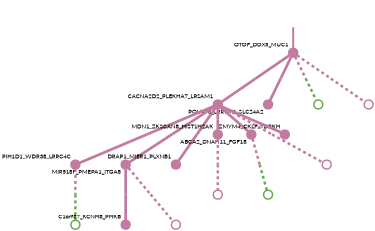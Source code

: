 strict digraph  {
graph[splines=false]; nodesep=0.7; rankdir=TB; ranksep=0.6; forcelabels=true; dpi=600; size=2.5;
0 [color="#c27ba0ff", fillcolor="#c27ba0ff", fixedsize=true, fontname=Lato, fontsize="12pt", height="0.25", label="", penwidth=3, shape=circle, style=filled, xlabel=OTOF_DDX5_MUC1];
2 [color="#c27ba0ff", fillcolor="#c27ba0ff", fixedsize=true, fontname=Lato, fontsize="12pt", height="0.25", label="", penwidth=3, shape=circle, style=filled, xlabel=CACNA2D2_PLEKHA7_LRSAM1];
6 [color="#c27ba0ff", fillcolor="#c27ba0ff", fixedsize=true, fontname=Lato, fontsize="12pt", height="0.25", label="", penwidth=3, shape=circle, style=filled, xlabel=POU4F3_LRRTM1_SLC24A2];
10 [color="#6aa84fff", fillcolor="#6aa84fff", fixedsize=true, fontname=Lato, fontsize="12pt", height="0.25", label="", penwidth=3, shape=circle, style=solid, xlabel=""];
13 [color="#c27ba0ff", fillcolor="#c27ba0ff", fixedsize=true, fontname=Lato, fontsize="12pt", height="0.25", label="", penwidth=3, shape=circle, style=solid, xlabel=""];
1 [color="#c27ba0ff", fillcolor="#c27ba0ff", fixedsize=true, fontname=Lato, fontsize="12pt", height="0.25", label="", penwidth=3, shape=circle, style=filled, xlabel=PIH1D1_WDR38_LRRC4C];
11 [color="#6aa84fff", fillcolor="#6aa84fff", fixedsize=true, fontname=Lato, fontsize="12pt", height="0.25", label="", penwidth=3, shape=circle, style=solid, xlabel=""];
3 [color="#c27ba0ff", fillcolor="#c27ba0ff", fixedsize=true, fontname=Lato, fontsize="12pt", height="0.25", label="", penwidth=3, shape=circle, style=filled, xlabel=MIR518F_PMEPA1_ITGA8];
4 [color="#c27ba0ff", fillcolor="#c27ba0ff", fixedsize=true, fontname=Lato, fontsize="12pt", height="0.25", label="", penwidth=3, shape=circle, style=filled, xlabel=DRAP1_MIER1_PLXNB1];
7 [color="#c27ba0ff", fillcolor="#c27ba0ff", fixedsize=true, fontname=Lato, fontsize="12pt", height="0.25", label="", penwidth=3, shape=circle, style=filled, xlabel=MDN1_ZKSCAN8_HIST1H2AK];
8 [color="#c27ba0ff", fillcolor="#c27ba0ff", fixedsize=true, fontname=Lato, fontsize="12pt", height="0.25", label="", penwidth=3, shape=circle, style=filled, xlabel=ABCA2_DNAH11_FGF18];
9 [color="#c27ba0ff", fillcolor="#c27ba0ff", fixedsize=true, fontname=Lato, fontsize="12pt", height="0.25", label="", penwidth=3, shape=circle, style=filled, xlabel=ZMYM4_CKLF_TDRKH];
14 [color="#c27ba0ff", fillcolor="#c27ba0ff", fixedsize=true, fontname=Lato, fontsize="12pt", height="0.25", label="", penwidth=3, shape=circle, style=solid, xlabel=""];
5 [color="#c27ba0ff", fillcolor="#c27ba0ff", fixedsize=true, fontname=Lato, fontsize="12pt", height="0.25", label="", penwidth=3, shape=circle, style=filled, xlabel=C1orf87_KCNH8_PHKB];
15 [color="#c27ba0ff", fillcolor="#c27ba0ff", fixedsize=true, fontname=Lato, fontsize="12pt", height="0.25", label="", penwidth=3, shape=circle, style=solid, xlabel=""];
16 [color="#c27ba0ff", fillcolor="#c27ba0ff", fixedsize=true, fontname=Lato, fontsize="12pt", height="0.25", label="", penwidth=3, shape=circle, style=solid, xlabel=""];
12 [color="#6aa84fff", fillcolor="#6aa84fff", fixedsize=true, fontname=Lato, fontsize="12pt", height="0.25", label="", penwidth=3, shape=circle, style=solid, xlabel=""];
normal [label="", penwidth=3, style=invis, xlabel=OTOF_DDX5_MUC1];
0 -> 2  [arrowsize=0, color="#c27ba0ff;0.5:#c27ba0ff", minlen="2.0", penwidth="5.5", style=solid];
0 -> 6  [arrowsize=0, color="#c27ba0ff;0.5:#c27ba0ff", minlen="2.0", penwidth="5.5", style=solid];
0 -> 10  [arrowsize=0, color="#c27ba0ff;0.5:#6aa84fff", minlen="2.0", penwidth=5, style=dashed];
0 -> 13  [arrowsize=0, color="#c27ba0ff;0.5:#c27ba0ff", minlen="2.0", penwidth=5, style=dashed];
2 -> 1  [arrowsize=0, color="#c27ba0ff;0.5:#c27ba0ff", minlen="2.0", penwidth="5.5", style=solid];
2 -> 3  [arrowsize=0, color="#c27ba0ff;0.5:#c27ba0ff", minlen="2.0", penwidth="5.5", style=solid];
2 -> 4  [arrowsize=0, color="#c27ba0ff;0.5:#c27ba0ff", minlen="2.0", penwidth="5.5", style=solid];
2 -> 7  [arrowsize=0, color="#c27ba0ff;0.5:#c27ba0ff", minlen="1.7999999523162842", penwidth="5.5", style=solid];
2 -> 8  [arrowsize=0, color="#c27ba0ff;0.5:#c27ba0ff", minlen="1.2000000476837158", penwidth="5.5", style=solid];
2 -> 9  [arrowsize=0, color="#c27ba0ff;0.5:#c27ba0ff", minlen="1.0", penwidth="5.5", style=solid];
2 -> 14  [arrowsize=0, color="#c27ba0ff;0.5:#c27ba0ff", minlen="2.0", penwidth=5, style=dashed];
1 -> 11  [arrowsize=0, color="#c27ba0ff;0.5:#6aa84fff", minlen="2.0", penwidth=5, style=dashed];
3 -> 5  [arrowsize=0, color="#c27ba0ff;0.5:#c27ba0ff", minlen="2.0", penwidth="5.5", style=solid];
3 -> 15  [arrowsize=0, color="#c27ba0ff;0.5:#c27ba0ff", minlen="2.0", penwidth=5, style=dashed];
7 -> 16  [arrowsize=0, color="#c27ba0ff;0.5:#c27ba0ff", minlen="2.0", penwidth=5, style=dashed];
8 -> 12  [arrowsize=0, color="#c27ba0ff;0.5:#6aa84fff", minlen="2.0", penwidth=5, style=dashed];
normal -> 0  [arrowsize=0, color="#c27ba0ff", label="", penwidth=4, style=solid];
}
